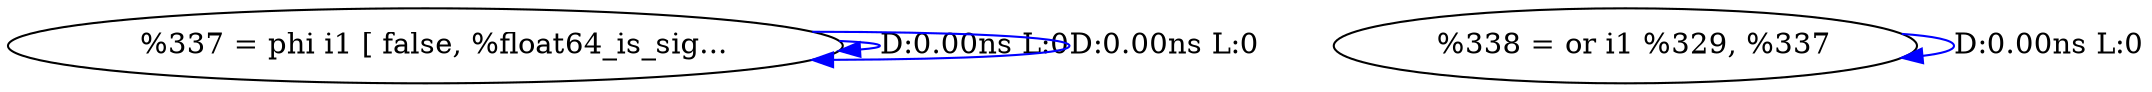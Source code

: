 digraph {
Node0x3d10190[label="  %337 = phi i1 [ false, %float64_is_sig..."];
Node0x3d10190 -> Node0x3d10190[label="D:0.00ns L:0",color=blue];
Node0x3d10190 -> Node0x3d10190[label="D:0.00ns L:0",color=blue];
Node0x3d10270[label="  %338 = or i1 %329, %337"];
Node0x3d10270 -> Node0x3d10270[label="D:0.00ns L:0",color=blue];
}
